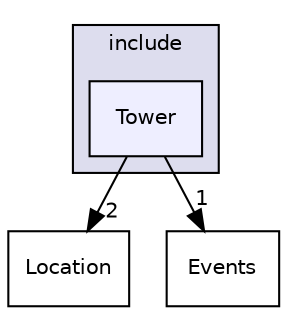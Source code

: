 digraph "/home/ariel/ClionProjects/TowerDefense/include/Tower" {
  compound=true
  node [ fontsize="10", fontname="Helvetica"];
  edge [ labelfontsize="10", labelfontname="Helvetica"];
  subgraph clusterdir_d44c64559bbebec7f509842c48db8b23 {
    graph [ bgcolor="#ddddee", pencolor="black", label="include" fontname="Helvetica", fontsize="10", URL="dir_d44c64559bbebec7f509842c48db8b23.html"]
  dir_e982c723b5dc30c829ab6f441dc2a83d [shape=box, label="Tower", style="filled", fillcolor="#eeeeff", pencolor="black", URL="dir_e982c723b5dc30c829ab6f441dc2a83d.html"];
  }
  dir_3b062c7ecfe71c182b1c787960513231 [shape=box label="Location" URL="dir_3b062c7ecfe71c182b1c787960513231.html"];
  dir_676d2af89df1d47d5a1be24382a375af [shape=box label="Events" URL="dir_676d2af89df1d47d5a1be24382a375af.html"];
  dir_e982c723b5dc30c829ab6f441dc2a83d->dir_3b062c7ecfe71c182b1c787960513231 [headlabel="2", labeldistance=1.5 headhref="dir_000004_000002.html"];
  dir_e982c723b5dc30c829ab6f441dc2a83d->dir_676d2af89df1d47d5a1be24382a375af [headlabel="1", labeldistance=1.5 headhref="dir_000004_000001.html"];
}
